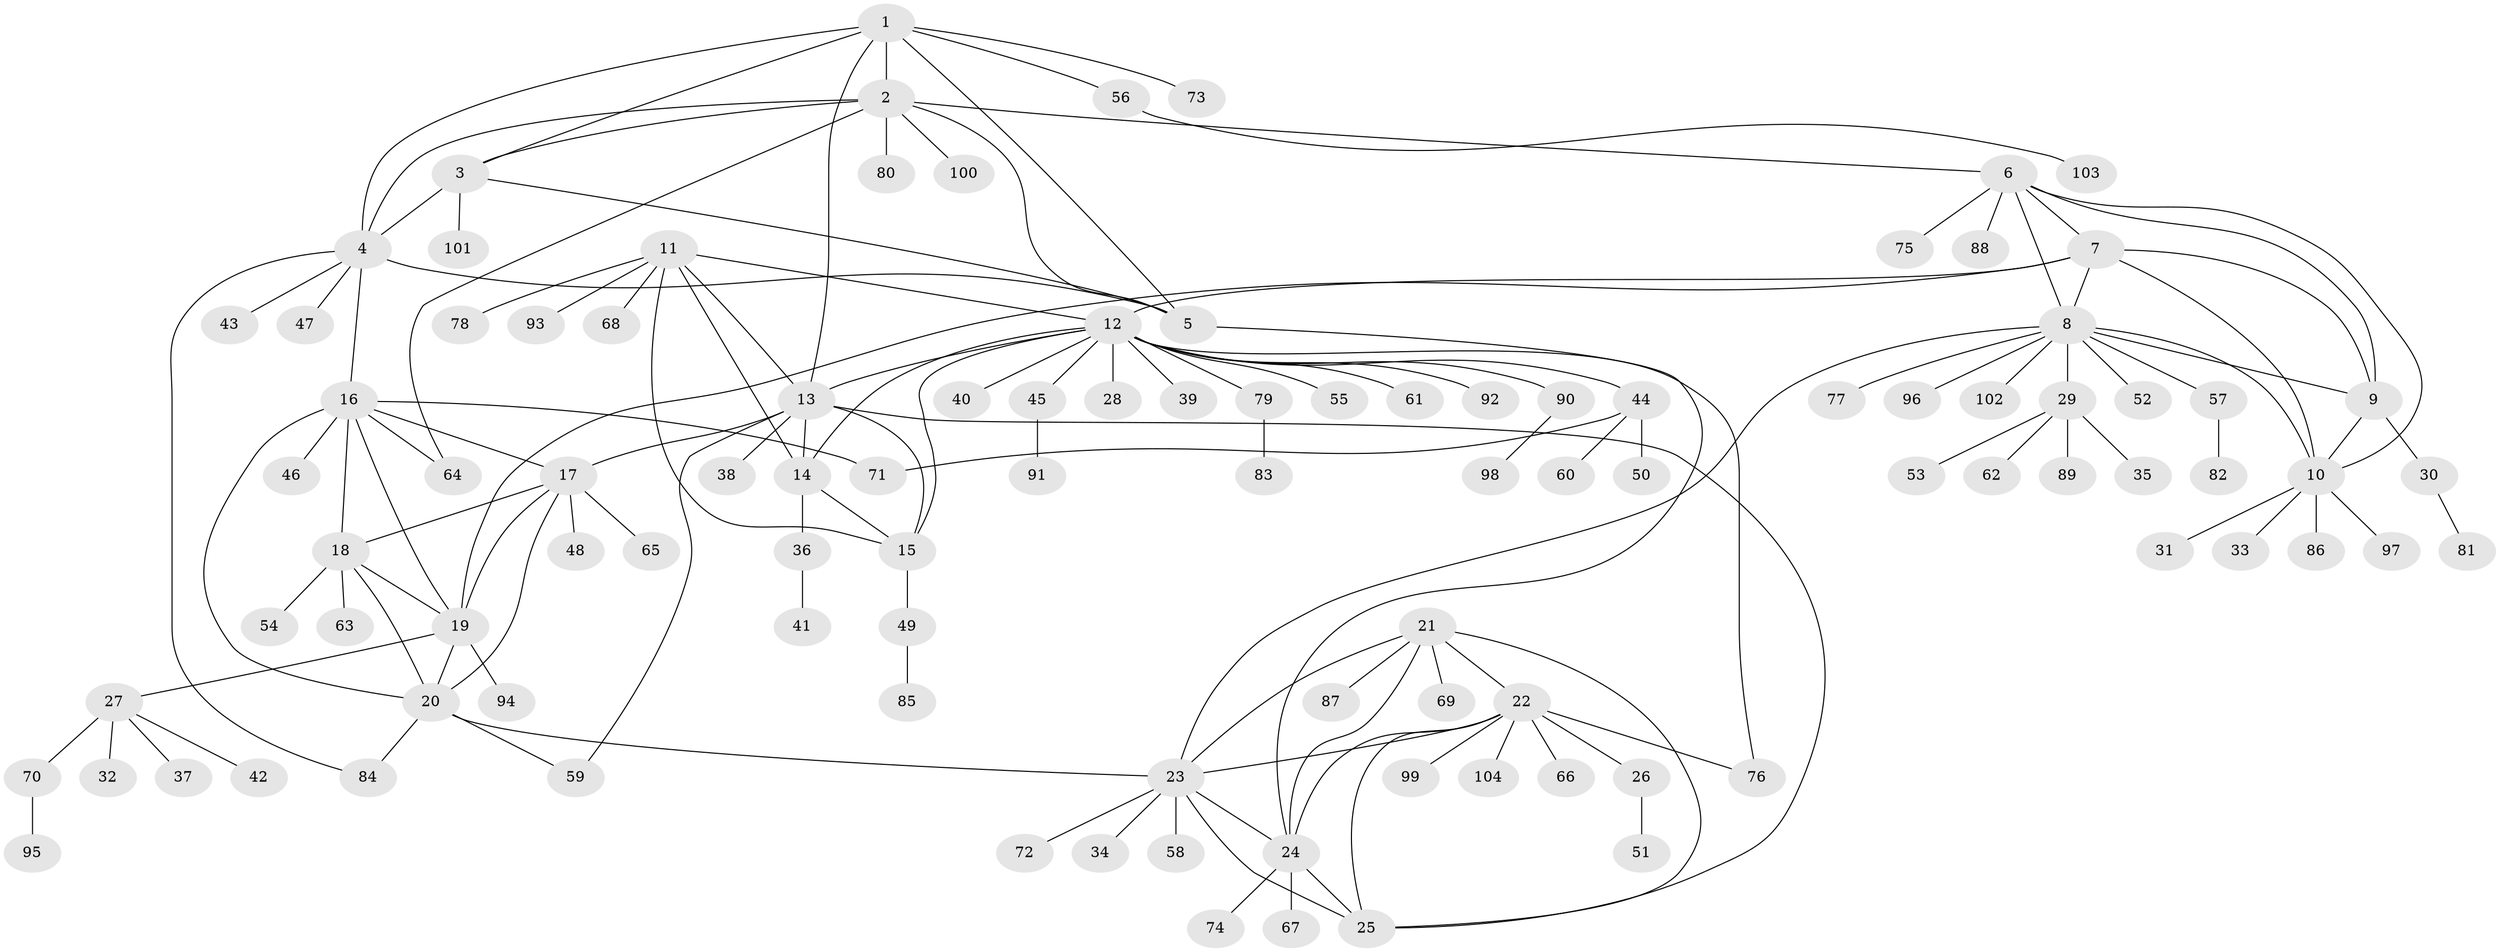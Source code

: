 // Generated by graph-tools (version 1.1) at 2025/55/03/09/25 04:55:04]
// undirected, 104 vertices, 144 edges
graph export_dot {
graph [start="1"]
  node [color=gray90,style=filled];
  1;
  2;
  3;
  4;
  5;
  6;
  7;
  8;
  9;
  10;
  11;
  12;
  13;
  14;
  15;
  16;
  17;
  18;
  19;
  20;
  21;
  22;
  23;
  24;
  25;
  26;
  27;
  28;
  29;
  30;
  31;
  32;
  33;
  34;
  35;
  36;
  37;
  38;
  39;
  40;
  41;
  42;
  43;
  44;
  45;
  46;
  47;
  48;
  49;
  50;
  51;
  52;
  53;
  54;
  55;
  56;
  57;
  58;
  59;
  60;
  61;
  62;
  63;
  64;
  65;
  66;
  67;
  68;
  69;
  70;
  71;
  72;
  73;
  74;
  75;
  76;
  77;
  78;
  79;
  80;
  81;
  82;
  83;
  84;
  85;
  86;
  87;
  88;
  89;
  90;
  91;
  92;
  93;
  94;
  95;
  96;
  97;
  98;
  99;
  100;
  101;
  102;
  103;
  104;
  1 -- 2;
  1 -- 3;
  1 -- 4;
  1 -- 5;
  1 -- 13;
  1 -- 56;
  1 -- 73;
  2 -- 3;
  2 -- 4;
  2 -- 5;
  2 -- 6;
  2 -- 64;
  2 -- 80;
  2 -- 100;
  3 -- 4;
  3 -- 5;
  3 -- 101;
  4 -- 5;
  4 -- 16;
  4 -- 43;
  4 -- 47;
  4 -- 84;
  5 -- 24;
  6 -- 7;
  6 -- 8;
  6 -- 9;
  6 -- 10;
  6 -- 75;
  6 -- 88;
  7 -- 8;
  7 -- 9;
  7 -- 10;
  7 -- 12;
  7 -- 19;
  8 -- 9;
  8 -- 10;
  8 -- 23;
  8 -- 29;
  8 -- 52;
  8 -- 57;
  8 -- 77;
  8 -- 96;
  8 -- 102;
  9 -- 10;
  9 -- 30;
  10 -- 31;
  10 -- 33;
  10 -- 86;
  10 -- 97;
  11 -- 12;
  11 -- 13;
  11 -- 14;
  11 -- 15;
  11 -- 68;
  11 -- 78;
  11 -- 93;
  12 -- 13;
  12 -- 14;
  12 -- 15;
  12 -- 28;
  12 -- 39;
  12 -- 40;
  12 -- 44;
  12 -- 45;
  12 -- 55;
  12 -- 61;
  12 -- 76;
  12 -- 79;
  12 -- 90;
  12 -- 92;
  13 -- 14;
  13 -- 15;
  13 -- 17;
  13 -- 25;
  13 -- 38;
  13 -- 59;
  14 -- 15;
  14 -- 36;
  15 -- 49;
  16 -- 17;
  16 -- 18;
  16 -- 19;
  16 -- 20;
  16 -- 46;
  16 -- 64;
  16 -- 71;
  17 -- 18;
  17 -- 19;
  17 -- 20;
  17 -- 48;
  17 -- 65;
  18 -- 19;
  18 -- 20;
  18 -- 54;
  18 -- 63;
  19 -- 20;
  19 -- 27;
  19 -- 94;
  20 -- 23;
  20 -- 59;
  20 -- 84;
  21 -- 22;
  21 -- 23;
  21 -- 24;
  21 -- 25;
  21 -- 69;
  21 -- 87;
  22 -- 23;
  22 -- 24;
  22 -- 25;
  22 -- 26;
  22 -- 66;
  22 -- 76;
  22 -- 99;
  22 -- 104;
  23 -- 24;
  23 -- 25;
  23 -- 34;
  23 -- 58;
  23 -- 72;
  24 -- 25;
  24 -- 67;
  24 -- 74;
  26 -- 51;
  27 -- 32;
  27 -- 37;
  27 -- 42;
  27 -- 70;
  29 -- 35;
  29 -- 53;
  29 -- 62;
  29 -- 89;
  30 -- 81;
  36 -- 41;
  44 -- 50;
  44 -- 60;
  44 -- 71;
  45 -- 91;
  49 -- 85;
  56 -- 103;
  57 -- 82;
  70 -- 95;
  79 -- 83;
  90 -- 98;
}
